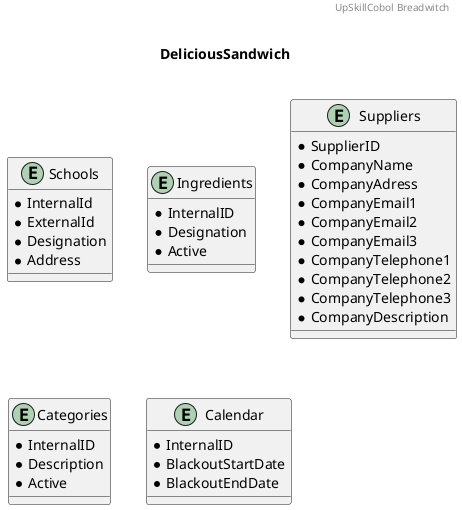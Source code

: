 @startuml
header
UpSkillCobol Breadwitch
endheader

title \nDeliciousSandwich\n
/' This is a Logical data model - see the level of details '/

entity Schools {
  * InternalId
  * ExternalId
  * Designation
  * Address
}

entity Ingredients {
  * InternalID
  * Designation
  * Active
}

entity Suppliers {
  * SupplierID
  * CompanyName
  * CompanyAdress
  * CompanyEmail1
  * CompanyEmail2
  * CompanyEmail3
  * CompanyTelephone1
  * CompanyTelephone2
  * CompanyTelephone3
  * CompanyDescription
}

entity Categories {
  * InternalID
  * Description
  * Active
}

entity Calendar {
  * InternalID
  * BlackoutStartDate
  * BlackoutEndDate
}

@enduml